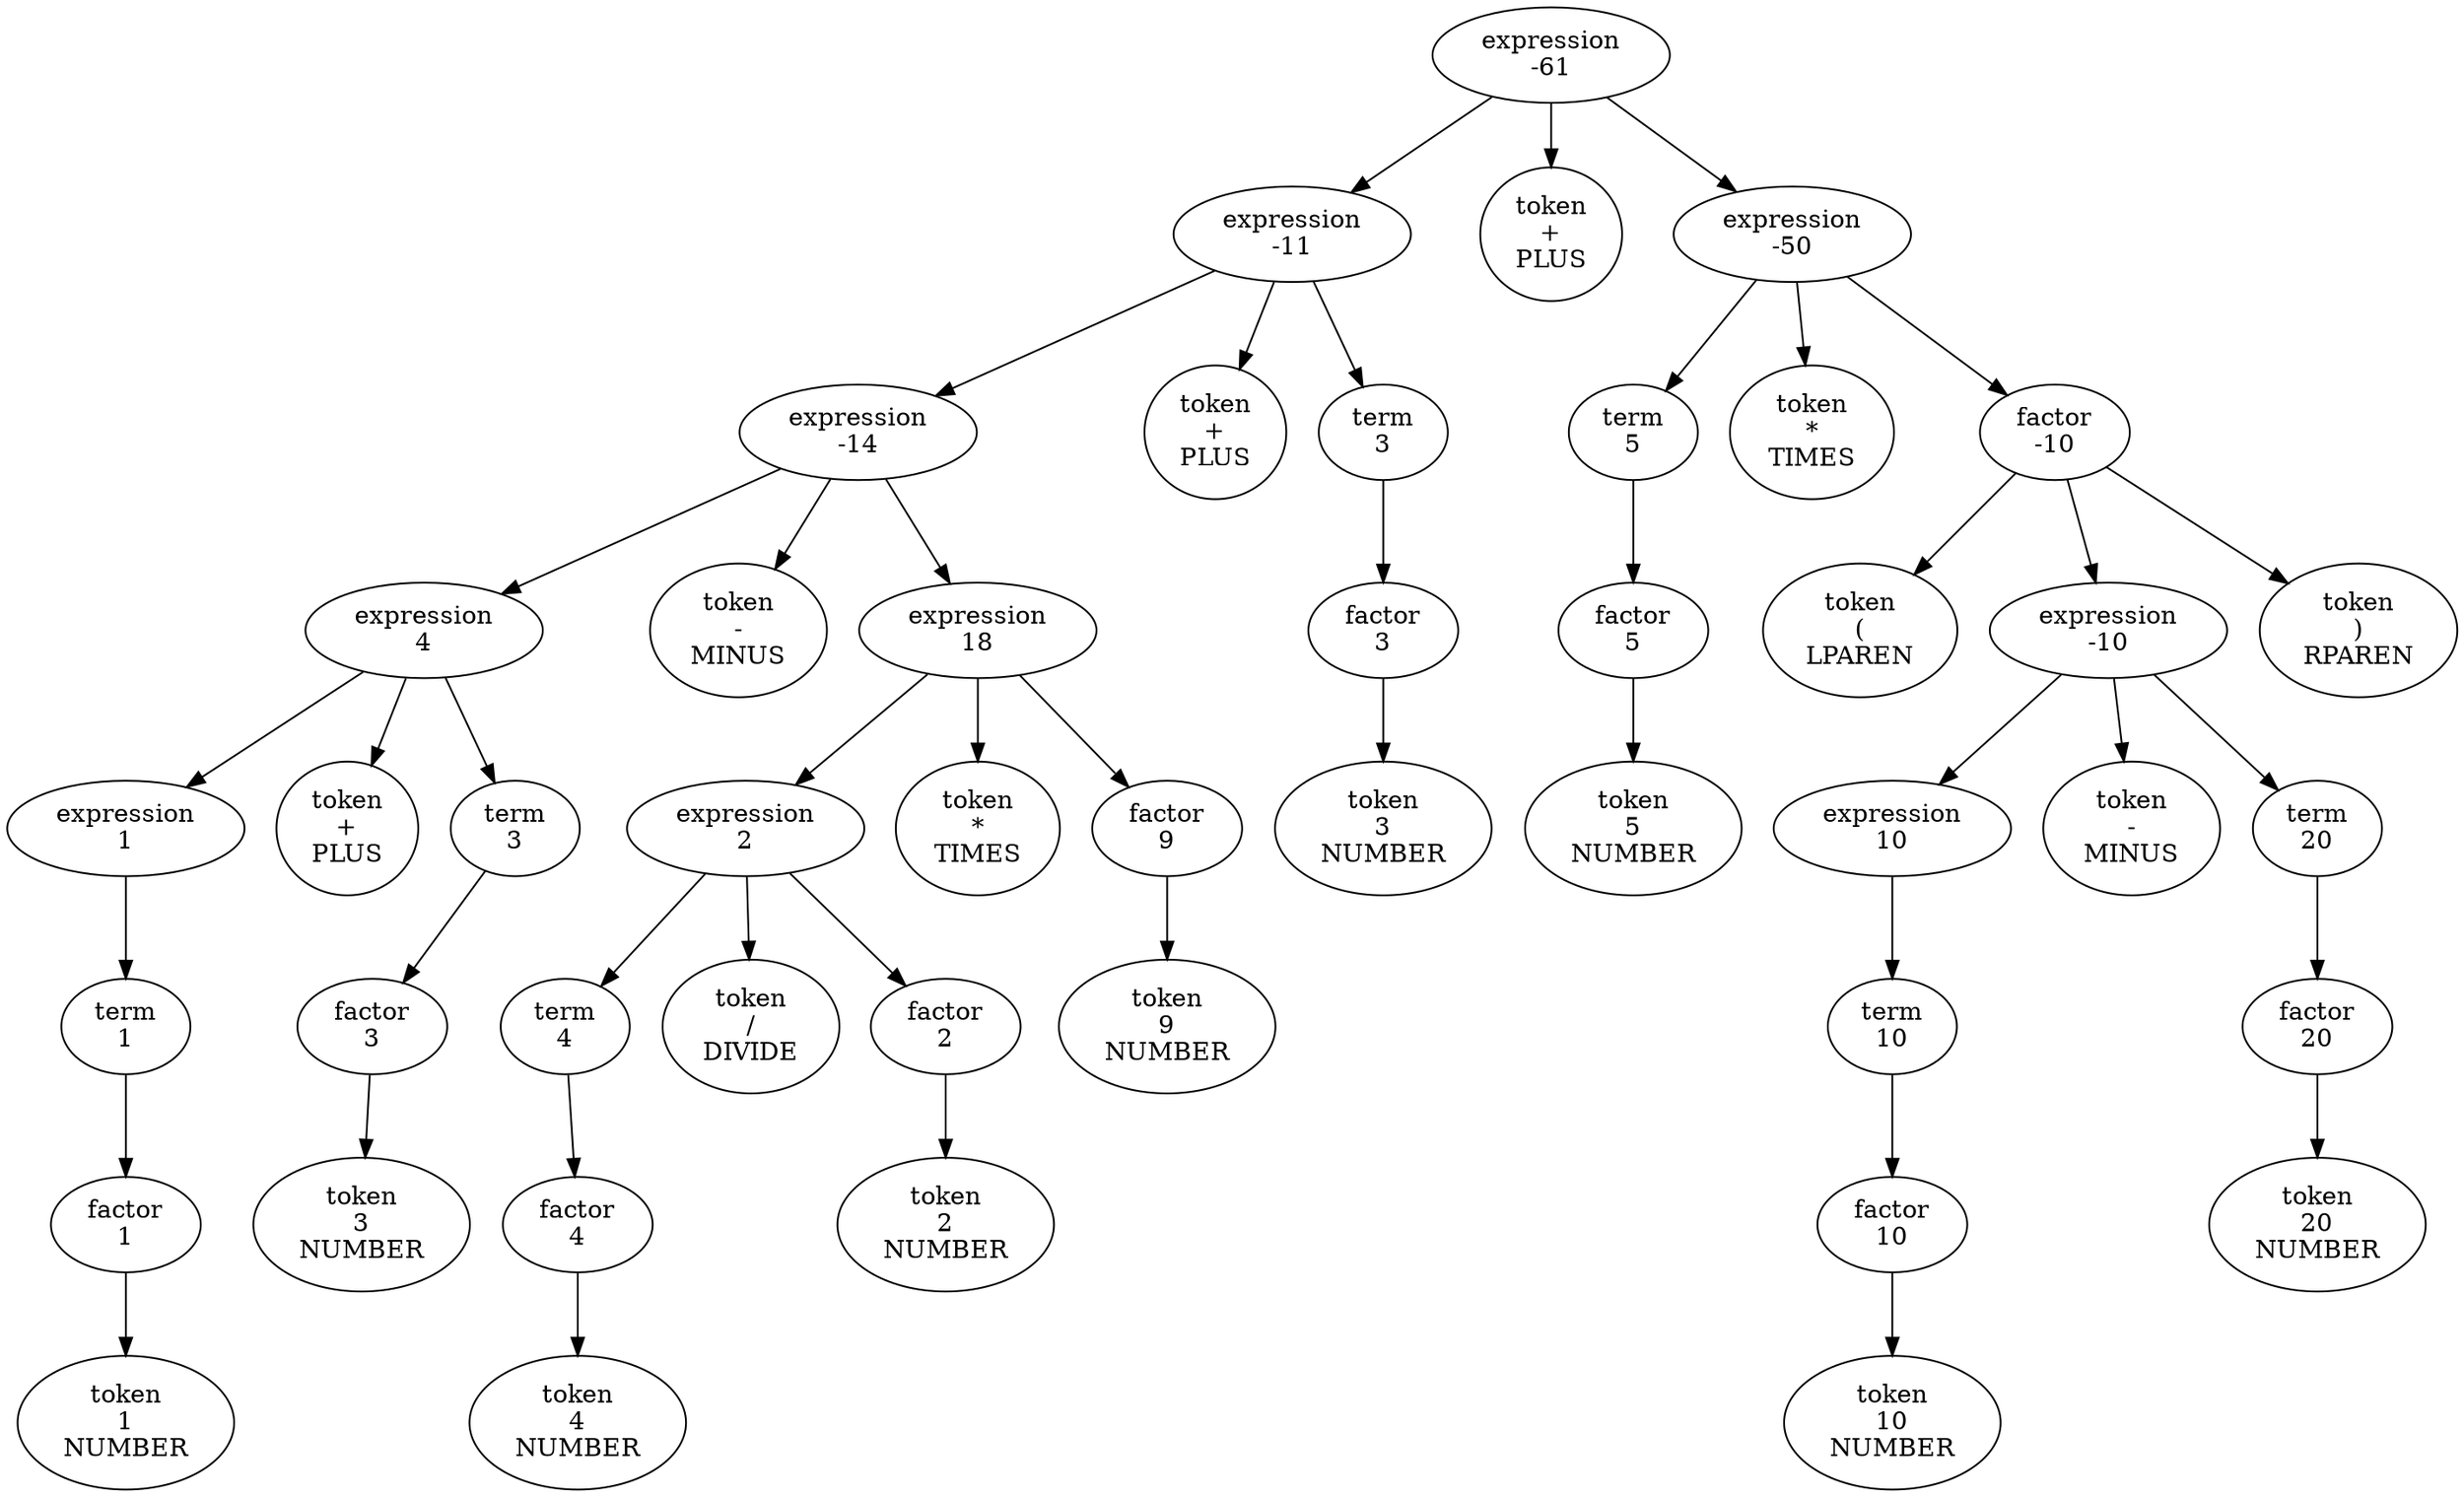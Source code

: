 digraph G {
graph [ordering="out"];

node0 [ label = "token\n1\nNUMBER" ]; 
node1 [ label = "factor\n1" ]; 
node1 -> node0;
    
node2 [ label = "term\n1" ]; 
node2 -> node1;
    
node3 [ label = "expression\n1" ]; 
node3 -> node2;
    
node4 [ label = "token\n3\nNUMBER" ]; 
node5 [ label = "factor\n3" ]; 
node5 -> node4;
    
node6 [ label = "term\n3" ]; 
node6 -> node5;
    
node7 [ label = "token\n+\nPLUS" ]; 
node8 [ label = "expression\n4" ]; 
node8 -> node3;
    node8 -> node7;
    node8 -> node6;
    
node9 [ label = "token\n4\nNUMBER" ]; 
node10 [ label = "factor\n4" ]; 
node10 -> node9;
    
node11 [ label = "term\n4" ]; 
node11 -> node10;
    
node12 [ label = "token\n2\nNUMBER" ]; 
node13 [ label = "factor\n2" ]; 
node13 -> node12;
    
node14 [ label = "token\n/\nDIVIDE" ]; 
node15 [ label = "expression\n2" ]; 
node15 -> node11;
    node15 -> node14;
    node15 -> node13;
    
node16 [ label = "token\n9\nNUMBER" ]; 
node17 [ label = "factor\n9" ]; 
node17 -> node16;
    
node18 [ label = "token\n*\nTIMES" ]; 
node19 [ label = "expression\n18" ]; 
node19 -> node15;
    node19 -> node18;
    node19 -> node17;
    
node20 [ label = "token\n-\nMINUS" ]; 
node21 [ label = "expression\n-14" ]; 
node21 -> node8;
    node21 -> node20;
    node21 -> node19;
    
node22 [ label = "token\n3\nNUMBER" ]; 
node23 [ label = "factor\n3" ]; 
node23 -> node22;
    
node24 [ label = "term\n3" ]; 
node24 -> node23;
    
node25 [ label = "token\n+\nPLUS" ]; 
node26 [ label = "expression\n-11" ]; 
node26 -> node21;
    node26 -> node25;
    node26 -> node24;
    
node27 [ label = "token\n5\nNUMBER" ]; 
node28 [ label = "factor\n5" ]; 
node28 -> node27;
    
node29 [ label = "term\n5" ]; 
node29 -> node28;
    
node30 [ label = "token\n10\nNUMBER" ]; 
node31 [ label = "factor\n10" ]; 
node31 -> node30;
    
node32 [ label = "term\n10" ]; 
node32 -> node31;
    
node33 [ label = "expression\n10" ]; 
node33 -> node32;
    
node34 [ label = "token\n20\nNUMBER" ]; 
node35 [ label = "factor\n20" ]; 
node35 -> node34;
    
node36 [ label = "term\n20" ]; 
node36 -> node35;
    
node37 [ label = "token\n-\nMINUS" ]; 
node38 [ label = "expression\n-10" ]; 
node38 -> node33;
    node38 -> node37;
    node38 -> node36;
    
node39 [ label = "token\n(\nLPAREN" ]; 
node40 [ label = "token\n)\nRPAREN" ]; 
node41 [ label = "factor\n-10" ]; 
node41 -> node39;
    node41 -> node38;
    node41 -> node40;
    
node42 [ label = "token\n*\nTIMES" ]; 
node43 [ label = "expression\n-50" ]; 
node43 -> node29;
    node43 -> node42;
    node43 -> node41;
    
node44 [ label = "token\n+\nPLUS" ]; 
node45 [ label = "expression\n-61" ]; 
node45 -> node26;
    node45 -> node44;
    node45 -> node43;
    
}
